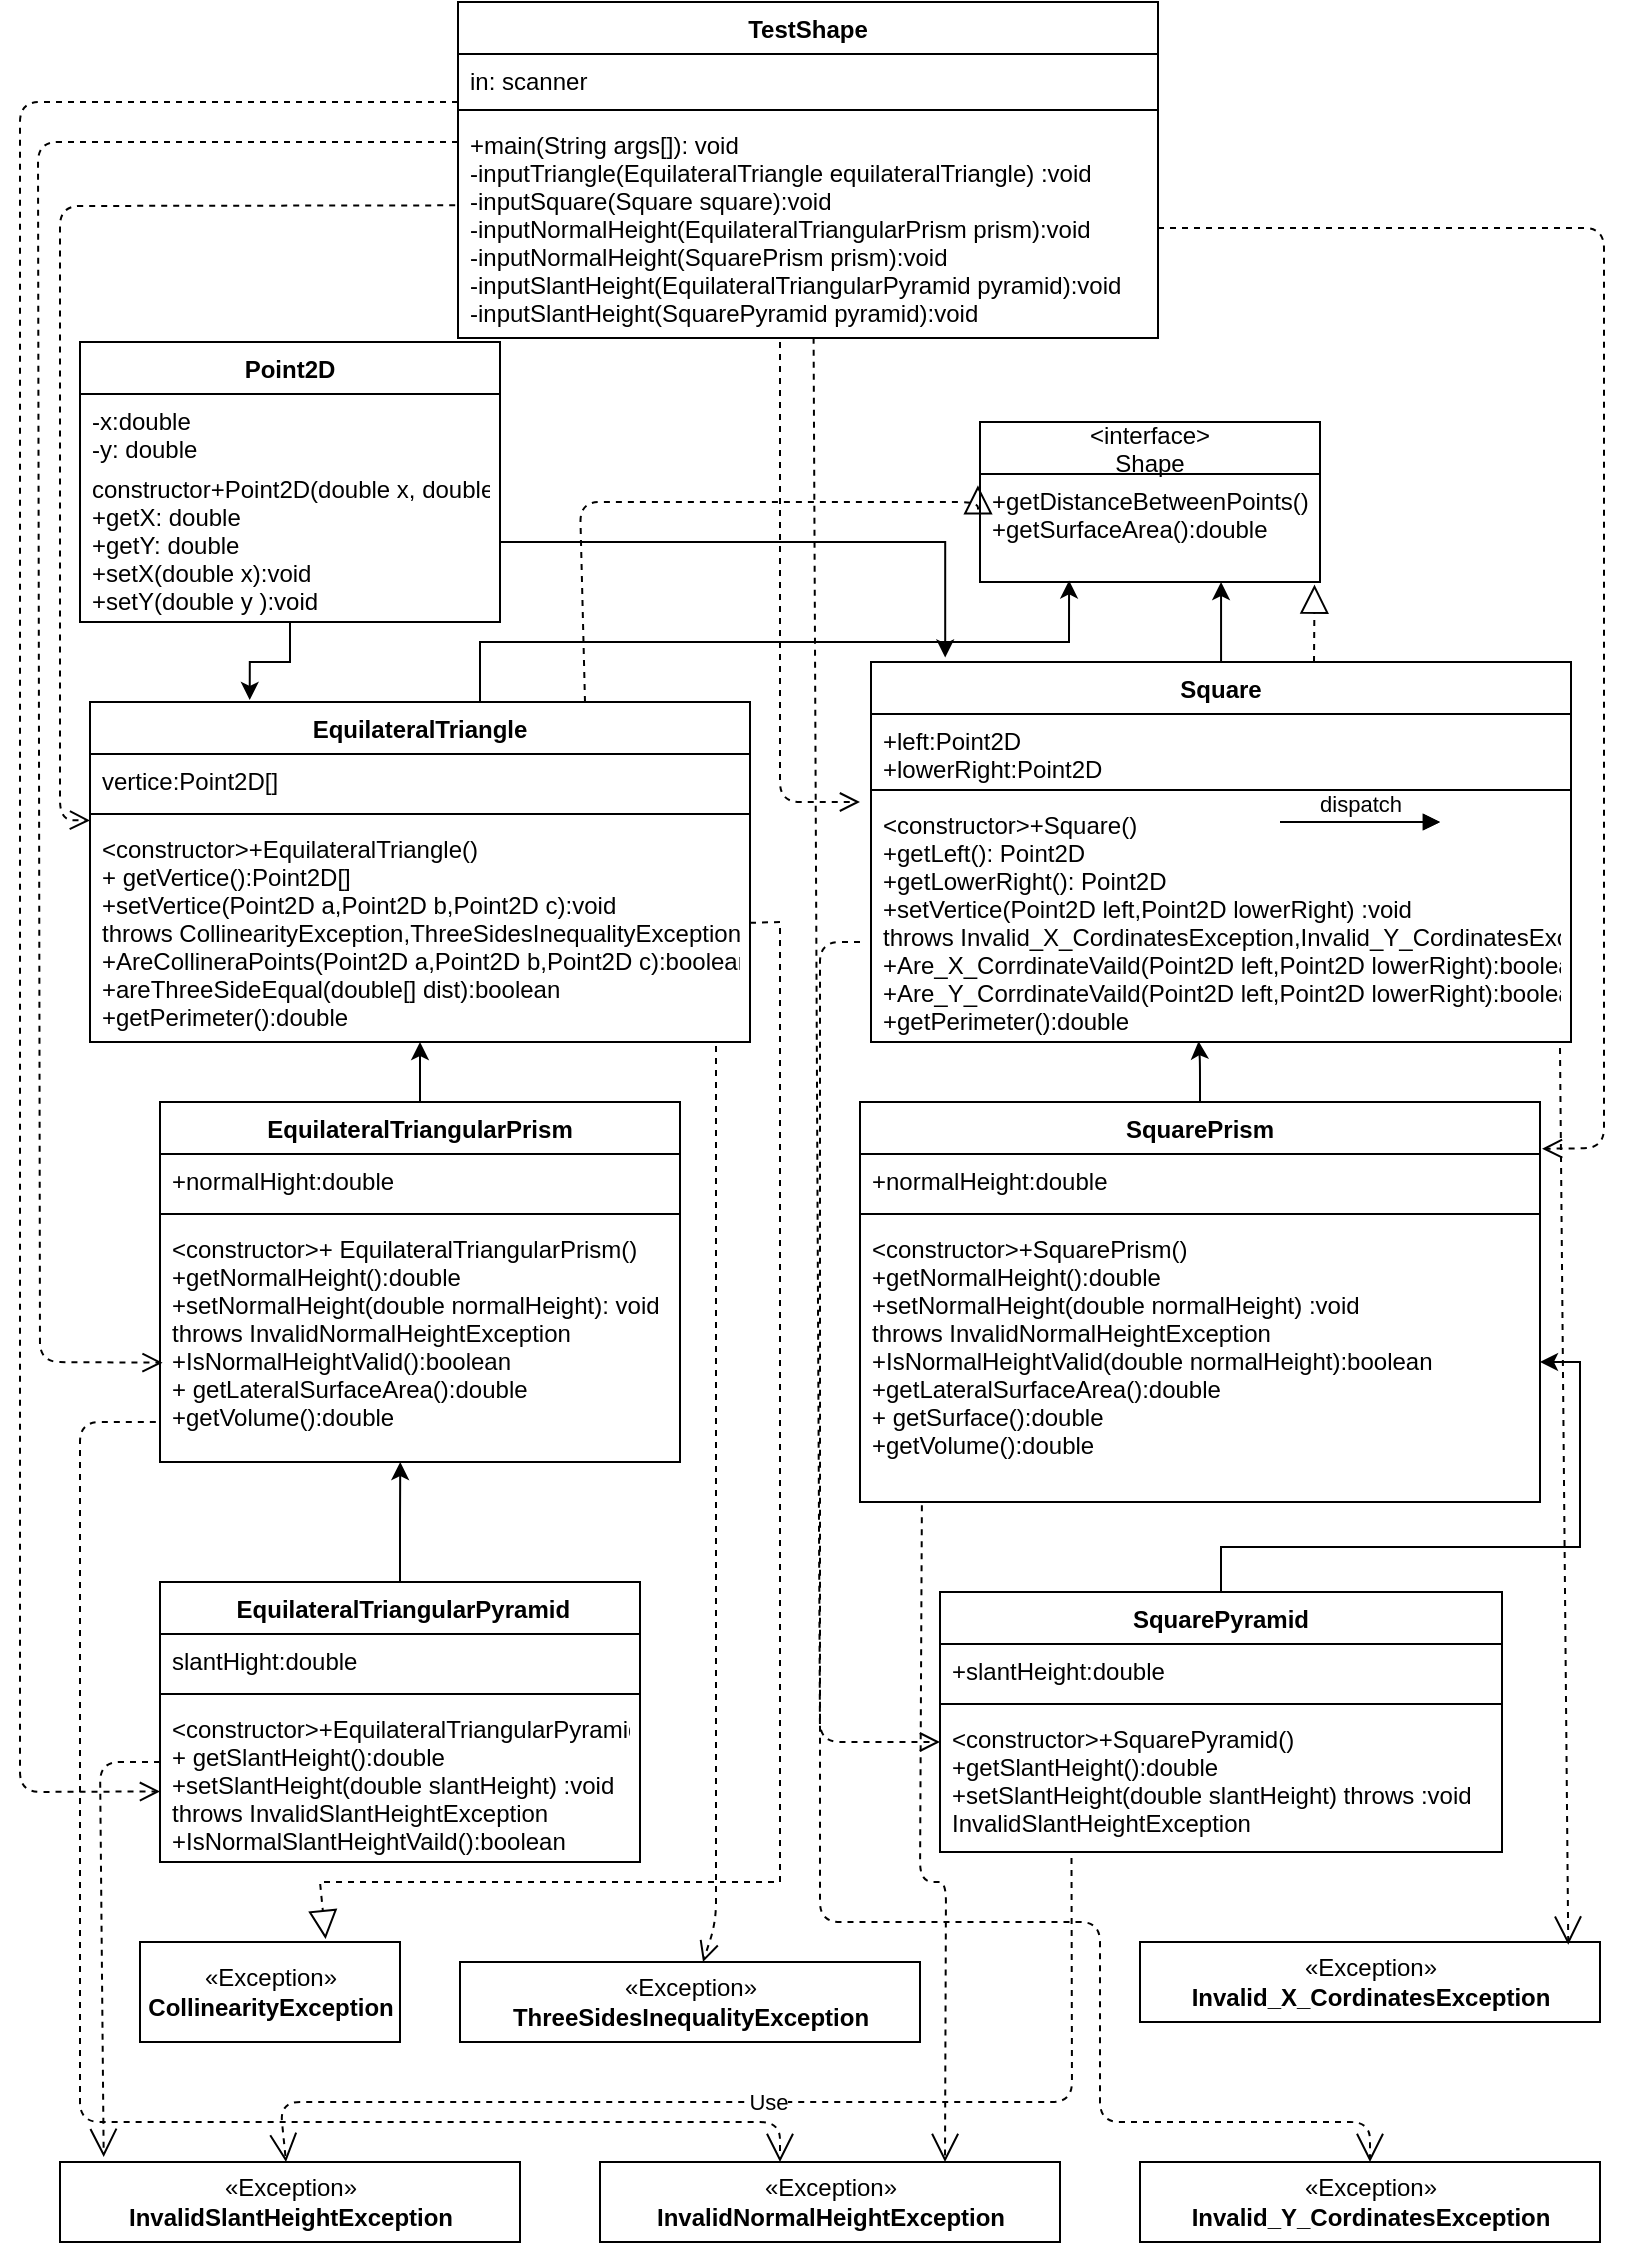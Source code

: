 <mxfile version="14.7.3" type="github">
  <diagram id="C5RBs43oDa-KdzZeNtuy" name="Page-1">
    <mxGraphModel dx="1673" dy="934" grid="1" gridSize="10" guides="1" tooltips="1" connect="1" arrows="1" fold="1" page="1" pageScale="1" pageWidth="827" pageHeight="1169" math="0" shadow="0">
      <root>
        <mxCell id="WIyWlLk6GJQsqaUBKTNV-0" />
        <mxCell id="WIyWlLk6GJQsqaUBKTNV-1" parent="WIyWlLk6GJQsqaUBKTNV-0" />
        <mxCell id="0rtbkH3wDljrIdaR5obe-0" value="TestShape" style="swimlane;fontStyle=1;align=center;verticalAlign=top;childLayout=stackLayout;horizontal=1;startSize=26;horizontalStack=0;resizeParent=1;resizeParentMax=0;resizeLast=0;collapsible=1;marginBottom=0;" vertex="1" parent="WIyWlLk6GJQsqaUBKTNV-1">
          <mxGeometry x="239" width="350" height="168" as="geometry">
            <mxRectangle x="40" y="80" width="90" height="26" as="alternateBounds" />
          </mxGeometry>
        </mxCell>
        <mxCell id="0rtbkH3wDljrIdaR5obe-1" value="in: scanner" style="text;strokeColor=none;fillColor=none;align=left;verticalAlign=top;spacingLeft=4;spacingRight=4;overflow=hidden;rotatable=0;points=[[0,0.5],[1,0.5]];portConstraint=eastwest;" vertex="1" parent="0rtbkH3wDljrIdaR5obe-0">
          <mxGeometry y="26" width="350" height="24" as="geometry" />
        </mxCell>
        <mxCell id="0rtbkH3wDljrIdaR5obe-2" value="" style="line;strokeWidth=1;fillColor=none;align=left;verticalAlign=middle;spacingTop=-1;spacingLeft=3;spacingRight=3;rotatable=0;labelPosition=right;points=[];portConstraint=eastwest;" vertex="1" parent="0rtbkH3wDljrIdaR5obe-0">
          <mxGeometry y="50" width="350" height="8" as="geometry" />
        </mxCell>
        <mxCell id="0rtbkH3wDljrIdaR5obe-3" value="+main(String args[]): void&#xa;-inputTriangle(EquilateralTriangle equilateralTriangle) :void&#xa;-inputSquare(Square square):void&#xa;-inputNormalHeight(EquilateralTriangularPrism prism):void&#xa;-inputNormalHeight(SquarePrism prism):void&#xa;-inputSlantHeight(EquilateralTriangularPyramid pyramid):void&#xa;-inputSlantHeight(SquarePyramid pyramid):void&#xa;" style="text;strokeColor=none;fillColor=none;align=left;verticalAlign=top;spacingLeft=4;spacingRight=4;overflow=hidden;rotatable=0;points=[[0,0.5],[1,0.5]];portConstraint=eastwest;" vertex="1" parent="0rtbkH3wDljrIdaR5obe-0">
          <mxGeometry y="58" width="350" height="110" as="geometry" />
        </mxCell>
        <mxCell id="0rtbkH3wDljrIdaR5obe-90" style="edgeStyle=orthogonalEdgeStyle;rounded=0;orthogonalLoop=1;jettySize=auto;html=1;entryX=0.242;entryY=-0.006;entryDx=0;entryDy=0;entryPerimeter=0;" edge="1" parent="WIyWlLk6GJQsqaUBKTNV-1" source="0rtbkH3wDljrIdaR5obe-10" target="0rtbkH3wDljrIdaR5obe-23">
          <mxGeometry relative="1" as="geometry" />
        </mxCell>
        <mxCell id="0rtbkH3wDljrIdaR5obe-10" value="Point2D" style="swimlane;fontStyle=1;align=center;verticalAlign=top;childLayout=stackLayout;horizontal=1;startSize=26;horizontalStack=0;resizeParent=1;resizeParentMax=0;resizeLast=0;collapsible=1;marginBottom=0;" vertex="1" parent="WIyWlLk6GJQsqaUBKTNV-1">
          <mxGeometry x="50" y="170" width="210" height="140" as="geometry">
            <mxRectangle x="480" y="67" width="80" height="26" as="alternateBounds" />
          </mxGeometry>
        </mxCell>
        <mxCell id="0rtbkH3wDljrIdaR5obe-11" value="-x:double&#xa;-y: double" style="text;strokeColor=none;fillColor=none;align=left;verticalAlign=top;spacingLeft=4;spacingRight=4;overflow=hidden;rotatable=0;points=[[0,0.5],[1,0.5]];portConstraint=eastwest;" vertex="1" parent="0rtbkH3wDljrIdaR5obe-10">
          <mxGeometry y="26" width="210" height="34" as="geometry" />
        </mxCell>
        <mxCell id="0rtbkH3wDljrIdaR5obe-13" value="constructor+Point2D(double x, double y)&#xa;+getX: double&#xa;+getY: double&#xa;+setX(double x):void&#xa;+setY(double y ):void" style="text;strokeColor=none;fillColor=none;align=left;verticalAlign=top;spacingLeft=4;spacingRight=4;overflow=hidden;rotatable=0;points=[[0,0.5],[1,0.5]];portConstraint=eastwest;" vertex="1" parent="0rtbkH3wDljrIdaR5obe-10">
          <mxGeometry y="60" width="210" height="80" as="geometry" />
        </mxCell>
        <mxCell id="0rtbkH3wDljrIdaR5obe-19" value="&lt;interface&gt;&#xa;Shape" style="swimlane;fontStyle=0;childLayout=stackLayout;horizontal=1;startSize=26;fillColor=none;horizontalStack=0;resizeParent=1;resizeParentMax=0;resizeLast=0;collapsible=1;marginBottom=0;" vertex="1" parent="WIyWlLk6GJQsqaUBKTNV-1">
          <mxGeometry x="500" y="210" width="170" height="80" as="geometry">
            <mxRectangle x="680" y="60" width="90" height="30" as="alternateBounds" />
          </mxGeometry>
        </mxCell>
        <mxCell id="0rtbkH3wDljrIdaR5obe-20" value="+getDistanceBetweenPoints():double[]&#xa;+getSurfaceArea():double&#xa;" style="text;strokeColor=none;fillColor=none;align=left;verticalAlign=top;spacingLeft=4;spacingRight=4;overflow=hidden;rotatable=0;points=[[0,0.5],[1,0.5]];portConstraint=eastwest;" vertex="1" parent="0rtbkH3wDljrIdaR5obe-19">
          <mxGeometry y="26" width="170" height="54" as="geometry" />
        </mxCell>
        <mxCell id="0rtbkH3wDljrIdaR5obe-80" style="edgeStyle=orthogonalEdgeStyle;rounded=0;orthogonalLoop=1;jettySize=auto;html=1;entryX=0.262;entryY=0.986;entryDx=0;entryDy=0;entryPerimeter=0;" edge="1" parent="WIyWlLk6GJQsqaUBKTNV-1" source="0rtbkH3wDljrIdaR5obe-23" target="0rtbkH3wDljrIdaR5obe-20">
          <mxGeometry relative="1" as="geometry">
            <mxPoint x="550" y="300" as="targetPoint" />
            <Array as="points">
              <mxPoint x="250" y="320" />
              <mxPoint x="545" y="320" />
            </Array>
          </mxGeometry>
        </mxCell>
        <mxCell id="0rtbkH3wDljrIdaR5obe-23" value="EquilateralTriangle&#xa;" style="swimlane;fontStyle=1;align=center;verticalAlign=top;childLayout=stackLayout;horizontal=1;startSize=26;horizontalStack=0;resizeParent=1;resizeParentMax=0;resizeLast=0;collapsible=1;marginBottom=0;" vertex="1" parent="WIyWlLk6GJQsqaUBKTNV-1">
          <mxGeometry x="55" y="350" width="330" height="170" as="geometry">
            <mxRectangle x="340" y="82" width="140" height="26" as="alternateBounds" />
          </mxGeometry>
        </mxCell>
        <mxCell id="0rtbkH3wDljrIdaR5obe-24" value="vertice:Point2D[]" style="text;strokeColor=none;fillColor=none;align=left;verticalAlign=top;spacingLeft=4;spacingRight=4;overflow=hidden;rotatable=0;points=[[0,0.5],[1,0.5]];portConstraint=eastwest;" vertex="1" parent="0rtbkH3wDljrIdaR5obe-23">
          <mxGeometry y="26" width="330" height="26" as="geometry" />
        </mxCell>
        <mxCell id="0rtbkH3wDljrIdaR5obe-25" value="" style="line;strokeWidth=1;fillColor=none;align=left;verticalAlign=middle;spacingTop=-1;spacingLeft=3;spacingRight=3;rotatable=0;labelPosition=right;points=[];portConstraint=eastwest;" vertex="1" parent="0rtbkH3wDljrIdaR5obe-23">
          <mxGeometry y="52" width="330" height="8" as="geometry" />
        </mxCell>
        <mxCell id="0rtbkH3wDljrIdaR5obe-26" value="&lt;constructor&gt;+EquilateralTriangle()&#xa;+ getVertice():Point2D[]&#xa;+setVertice(Point2D a,Point2D b,Point2D c):void &#xa;throws CollinearityException,ThreeSidesInequalityException&#xa;+AreCollineraPoints(Point2D a,Point2D b,Point2D c):boolean&#xa;+areThreeSideEqual(double[] dist):boolean&#xa;+getPerimeter():double" style="text;strokeColor=none;fillColor=none;align=left;verticalAlign=top;spacingLeft=4;spacingRight=4;overflow=hidden;rotatable=0;points=[[0,0.5],[1,0.5]];portConstraint=eastwest;" vertex="1" parent="0rtbkH3wDljrIdaR5obe-23">
          <mxGeometry y="60" width="330" height="110" as="geometry" />
        </mxCell>
        <mxCell id="0rtbkH3wDljrIdaR5obe-71" style="edgeStyle=orthogonalEdgeStyle;rounded=0;orthogonalLoop=1;jettySize=auto;html=1;exitX=0.5;exitY=0;exitDx=0;exitDy=0;entryX=0.5;entryY=1;entryDx=0;entryDy=0;entryPerimeter=0;" edge="1" parent="WIyWlLk6GJQsqaUBKTNV-1" source="0rtbkH3wDljrIdaR5obe-29" target="0rtbkH3wDljrIdaR5obe-26">
          <mxGeometry relative="1" as="geometry" />
        </mxCell>
        <mxCell id="0rtbkH3wDljrIdaR5obe-29" value="EquilateralTriangularPrism" style="swimlane;fontStyle=1;align=center;verticalAlign=top;childLayout=stackLayout;horizontal=1;startSize=26;horizontalStack=0;resizeParent=1;resizeParentMax=0;resizeLast=0;collapsible=1;marginBottom=0;" vertex="1" parent="WIyWlLk6GJQsqaUBKTNV-1">
          <mxGeometry x="90" y="550" width="260" height="180" as="geometry">
            <mxRectangle x="140" y="120" width="190" height="26" as="alternateBounds" />
          </mxGeometry>
        </mxCell>
        <mxCell id="0rtbkH3wDljrIdaR5obe-30" value="+normalHight:double" style="text;strokeColor=none;fillColor=none;align=left;verticalAlign=top;spacingLeft=4;spacingRight=4;overflow=hidden;rotatable=0;points=[[0,0.5],[1,0.5]];portConstraint=eastwest;" vertex="1" parent="0rtbkH3wDljrIdaR5obe-29">
          <mxGeometry y="26" width="260" height="26" as="geometry" />
        </mxCell>
        <mxCell id="0rtbkH3wDljrIdaR5obe-31" value="" style="line;strokeWidth=1;fillColor=none;align=left;verticalAlign=middle;spacingTop=-1;spacingLeft=3;spacingRight=3;rotatable=0;labelPosition=right;points=[];portConstraint=eastwest;" vertex="1" parent="0rtbkH3wDljrIdaR5obe-29">
          <mxGeometry y="52" width="260" height="8" as="geometry" />
        </mxCell>
        <mxCell id="0rtbkH3wDljrIdaR5obe-32" value="&lt;constructor&gt;+ EquilateralTriangularPrism()&#xa;+getNormalHeight():double&#xa;+setNormalHeight(double normalHeight): void &#xa;	throws InvalidNormalHeightException&#xa;+IsNormalHeightValid():boolean&#xa;+ getLateralSurfaceArea():double&#xa;+getVolume():double" style="text;strokeColor=none;fillColor=none;align=left;verticalAlign=top;spacingLeft=4;spacingRight=4;overflow=hidden;rotatable=0;points=[[0,0.5],[1,0.5]];portConstraint=eastwest;" vertex="1" parent="0rtbkH3wDljrIdaR5obe-29">
          <mxGeometry y="60" width="260" height="120" as="geometry" />
        </mxCell>
        <mxCell id="0rtbkH3wDljrIdaR5obe-76" style="edgeStyle=orthogonalEdgeStyle;rounded=0;orthogonalLoop=1;jettySize=auto;html=1;entryX=0.462;entryY=1;entryDx=0;entryDy=0;entryPerimeter=0;" edge="1" parent="WIyWlLk6GJQsqaUBKTNV-1" source="0rtbkH3wDljrIdaR5obe-33" target="0rtbkH3wDljrIdaR5obe-32">
          <mxGeometry relative="1" as="geometry" />
        </mxCell>
        <mxCell id="0rtbkH3wDljrIdaR5obe-33" value=" EquilateralTriangularPyramid" style="swimlane;fontStyle=1;align=center;verticalAlign=top;childLayout=stackLayout;horizontal=1;startSize=26;horizontalStack=0;resizeParent=1;resizeParentMax=0;resizeLast=0;collapsible=1;marginBottom=0;" vertex="1" parent="WIyWlLk6GJQsqaUBKTNV-1">
          <mxGeometry x="90" y="790" width="240" height="140" as="geometry">
            <mxRectangle x="80" y="640" width="200" height="26" as="alternateBounds" />
          </mxGeometry>
        </mxCell>
        <mxCell id="0rtbkH3wDljrIdaR5obe-34" value="slantHight:double" style="text;strokeColor=none;fillColor=none;align=left;verticalAlign=top;spacingLeft=4;spacingRight=4;overflow=hidden;rotatable=0;points=[[0,0.5],[1,0.5]];portConstraint=eastwest;" vertex="1" parent="0rtbkH3wDljrIdaR5obe-33">
          <mxGeometry y="26" width="240" height="26" as="geometry" />
        </mxCell>
        <mxCell id="0rtbkH3wDljrIdaR5obe-35" value="" style="line;strokeWidth=1;fillColor=none;align=left;verticalAlign=middle;spacingTop=-1;spacingLeft=3;spacingRight=3;rotatable=0;labelPosition=right;points=[];portConstraint=eastwest;" vertex="1" parent="0rtbkH3wDljrIdaR5obe-33">
          <mxGeometry y="52" width="240" height="8" as="geometry" />
        </mxCell>
        <mxCell id="0rtbkH3wDljrIdaR5obe-110" value="" style="endArrow=open;endSize=12;dashed=1;html=1;entryX=0.095;entryY=-0.062;entryDx=0;entryDy=0;entryPerimeter=0;" edge="1" parent="0rtbkH3wDljrIdaR5obe-33" target="0rtbkH3wDljrIdaR5obe-64">
          <mxGeometry width="160" relative="1" as="geometry">
            <mxPoint y="90" as="sourcePoint" />
            <mxPoint x="160" y="90" as="targetPoint" />
            <Array as="points">
              <mxPoint x="-30" y="90" />
            </Array>
          </mxGeometry>
        </mxCell>
        <mxCell id="0rtbkH3wDljrIdaR5obe-36" value="&lt;constructor&gt;+EquilateralTriangularPyramid()&#xa;+ getSlantHeight():double&#xa;+setSlantHeight(double slantHeight) :void&#xa;	throws InvalidSlantHeightException&#xa;+IsNormalSlantHeightVaild():boolean" style="text;strokeColor=none;fillColor=none;align=left;verticalAlign=top;spacingLeft=4;spacingRight=4;overflow=hidden;rotatable=0;points=[[0,0.5],[1,0.5]];portConstraint=eastwest;" vertex="1" parent="0rtbkH3wDljrIdaR5obe-33">
          <mxGeometry y="60" width="240" height="80" as="geometry" />
        </mxCell>
        <mxCell id="0rtbkH3wDljrIdaR5obe-81" style="edgeStyle=orthogonalEdgeStyle;rounded=0;orthogonalLoop=1;jettySize=auto;html=1;entryX=0.709;entryY=1;entryDx=0;entryDy=0;entryPerimeter=0;" edge="1" parent="WIyWlLk6GJQsqaUBKTNV-1" source="0rtbkH3wDljrIdaR5obe-37" target="0rtbkH3wDljrIdaR5obe-20">
          <mxGeometry relative="1" as="geometry" />
        </mxCell>
        <mxCell id="0rtbkH3wDljrIdaR5obe-37" value="Square" style="swimlane;fontStyle=1;align=center;verticalAlign=top;childLayout=stackLayout;horizontal=1;startSize=26;horizontalStack=0;resizeParent=1;resizeParentMax=0;resizeLast=0;collapsible=1;marginBottom=0;" vertex="1" parent="WIyWlLk6GJQsqaUBKTNV-1">
          <mxGeometry x="445.5" y="330" width="350" height="190" as="geometry">
            <mxRectangle x="595" y="240" width="70" height="26" as="alternateBounds" />
          </mxGeometry>
        </mxCell>
        <mxCell id="0rtbkH3wDljrIdaR5obe-107" value="" style="endArrow=block;dashed=1;endFill=0;endSize=12;html=1;entryX=0.984;entryY=1.024;entryDx=0;entryDy=0;entryPerimeter=0;" edge="1" parent="0rtbkH3wDljrIdaR5obe-37" target="0rtbkH3wDljrIdaR5obe-20">
          <mxGeometry width="160" relative="1" as="geometry">
            <mxPoint x="221.5" as="sourcePoint" />
            <mxPoint x="381.5" as="targetPoint" />
          </mxGeometry>
        </mxCell>
        <mxCell id="0rtbkH3wDljrIdaR5obe-38" value="+left:Point2D&#xa;+lowerRight:Point2D" style="text;strokeColor=none;fillColor=none;align=left;verticalAlign=top;spacingLeft=4;spacingRight=4;overflow=hidden;rotatable=0;points=[[0,0.5],[1,0.5]];portConstraint=eastwest;" vertex="1" parent="0rtbkH3wDljrIdaR5obe-37">
          <mxGeometry y="26" width="350" height="34" as="geometry" />
        </mxCell>
        <mxCell id="0rtbkH3wDljrIdaR5obe-39" value="" style="line;strokeWidth=1;fillColor=none;align=left;verticalAlign=middle;spacingTop=-1;spacingLeft=3;spacingRight=3;rotatable=0;labelPosition=right;points=[];portConstraint=eastwest;" vertex="1" parent="0rtbkH3wDljrIdaR5obe-37">
          <mxGeometry y="60" width="350" height="8" as="geometry" />
        </mxCell>
        <mxCell id="0rtbkH3wDljrIdaR5obe-40" value="&lt;constructor&gt;+Square()&#xa;+getLeft(): Point2D&#xa;+getLowerRight(): Point2D&#xa;+setVertice(Point2D left,Point2D lowerRight) :void&#xa;	throws Invalid_X_CordinatesException,Invalid_Y_CordinatesException&#xa;+Are_X_CorrdinateVaild(Point2D left,Point2D lowerRight):boolean&#xa;+Are_Y_CorrdinateVaild(Point2D left,Point2D lowerRight):boolean&#xa;+getPerimeter():double&#xa;" style="text;strokeColor=none;fillColor=none;align=left;verticalAlign=top;spacingLeft=4;spacingRight=4;overflow=hidden;rotatable=0;points=[[0,0.5],[1,0.5]];portConstraint=eastwest;" vertex="1" parent="0rtbkH3wDljrIdaR5obe-37">
          <mxGeometry y="68" width="350" height="122" as="geometry" />
        </mxCell>
        <mxCell id="0rtbkH3wDljrIdaR5obe-84" style="edgeStyle=orthogonalEdgeStyle;rounded=1;orthogonalLoop=1;jettySize=auto;html=1;entryX=0.468;entryY=0.997;entryDx=0;entryDy=0;entryPerimeter=0;" edge="1" parent="WIyWlLk6GJQsqaUBKTNV-1" source="0rtbkH3wDljrIdaR5obe-42" target="0rtbkH3wDljrIdaR5obe-40">
          <mxGeometry relative="1" as="geometry" />
        </mxCell>
        <mxCell id="0rtbkH3wDljrIdaR5obe-42" value="SquarePrism" style="swimlane;fontStyle=1;align=center;verticalAlign=top;childLayout=stackLayout;horizontal=1;startSize=26;horizontalStack=0;resizeParent=1;resizeParentMax=0;resizeLast=0;collapsible=1;marginBottom=0;" vertex="1" parent="WIyWlLk6GJQsqaUBKTNV-1">
          <mxGeometry x="440" y="550" width="340" height="200" as="geometry">
            <mxRectangle x="610" y="370" width="110" height="26" as="alternateBounds" />
          </mxGeometry>
        </mxCell>
        <mxCell id="0rtbkH3wDljrIdaR5obe-43" value="+normalHeight:double" style="text;strokeColor=none;fillColor=none;align=left;verticalAlign=top;spacingLeft=4;spacingRight=4;overflow=hidden;rotatable=0;points=[[0,0.5],[1,0.5]];portConstraint=eastwest;" vertex="1" parent="0rtbkH3wDljrIdaR5obe-42">
          <mxGeometry y="26" width="340" height="26" as="geometry" />
        </mxCell>
        <mxCell id="0rtbkH3wDljrIdaR5obe-44" value="" style="line;strokeWidth=1;fillColor=none;align=left;verticalAlign=middle;spacingTop=-1;spacingLeft=3;spacingRight=3;rotatable=0;labelPosition=right;points=[];portConstraint=eastwest;" vertex="1" parent="0rtbkH3wDljrIdaR5obe-42">
          <mxGeometry y="52" width="340" height="8" as="geometry" />
        </mxCell>
        <mxCell id="0rtbkH3wDljrIdaR5obe-45" value="&lt;constructor&gt;+SquarePrism()&#xa;+getNormalHeight():double&#xa;+setNormalHeight(double normalHeight) :void&#xa;	throws InvalidNormalHeightException&#xa;+IsNormalHeightValid(double normalHeight):boolean&#xa;+getLateralSurfaceArea():double&#xa;+ getSurface():double&#xa;+getVolume():double" style="text;strokeColor=none;fillColor=none;align=left;verticalAlign=top;spacingLeft=4;spacingRight=4;overflow=hidden;rotatable=0;points=[[0,0.5],[1,0.5]];portConstraint=eastwest;" vertex="1" parent="0rtbkH3wDljrIdaR5obe-42">
          <mxGeometry y="60" width="340" height="140" as="geometry" />
        </mxCell>
        <mxCell id="0rtbkH3wDljrIdaR5obe-88" style="edgeStyle=orthogonalEdgeStyle;rounded=0;orthogonalLoop=1;jettySize=auto;html=1;exitX=0.5;exitY=0;exitDx=0;exitDy=0;" edge="1" parent="WIyWlLk6GJQsqaUBKTNV-1" source="0rtbkH3wDljrIdaR5obe-46" target="0rtbkH3wDljrIdaR5obe-45">
          <mxGeometry relative="1" as="geometry">
            <mxPoint x="620.714" y="760" as="targetPoint" />
          </mxGeometry>
        </mxCell>
        <mxCell id="0rtbkH3wDljrIdaR5obe-46" value="SquarePyramid" style="swimlane;fontStyle=1;align=center;verticalAlign=top;childLayout=stackLayout;horizontal=1;startSize=26;horizontalStack=0;resizeParent=1;resizeParentMax=0;resizeLast=0;collapsible=1;marginBottom=0;" vertex="1" parent="WIyWlLk6GJQsqaUBKTNV-1">
          <mxGeometry x="480" y="795" width="281" height="130" as="geometry" />
        </mxCell>
        <mxCell id="0rtbkH3wDljrIdaR5obe-47" value="+slantHeight:double" style="text;strokeColor=none;fillColor=none;align=left;verticalAlign=top;spacingLeft=4;spacingRight=4;overflow=hidden;rotatable=0;points=[[0,0.5],[1,0.5]];portConstraint=eastwest;" vertex="1" parent="0rtbkH3wDljrIdaR5obe-46">
          <mxGeometry y="26" width="281" height="26" as="geometry" />
        </mxCell>
        <mxCell id="0rtbkH3wDljrIdaR5obe-48" value="" style="line;strokeWidth=1;fillColor=none;align=left;verticalAlign=middle;spacingTop=-1;spacingLeft=3;spacingRight=3;rotatable=0;labelPosition=right;points=[];portConstraint=eastwest;" vertex="1" parent="0rtbkH3wDljrIdaR5obe-46">
          <mxGeometry y="52" width="281" height="8" as="geometry" />
        </mxCell>
        <mxCell id="0rtbkH3wDljrIdaR5obe-49" value="&lt;constructor&gt;+SquarePyramid()&#xa;+getSlantHeight():double&#xa;+setSlantHeight(double slantHeight) throws :void&#xa;	InvalidSlantHeightException" style="text;strokeColor=none;fillColor=none;align=left;verticalAlign=top;spacingLeft=4;spacingRight=4;overflow=hidden;rotatable=0;points=[[0,0.5],[1,0.5]];portConstraint=eastwest;" vertex="1" parent="0rtbkH3wDljrIdaR5obe-46">
          <mxGeometry y="60" width="281" height="70" as="geometry" />
        </mxCell>
        <mxCell id="0rtbkH3wDljrIdaR5obe-60" value="«Exception»&lt;br&gt;&lt;b&gt;Invalid_X_CordinatesException&lt;/b&gt;" style="html=1;" vertex="1" parent="WIyWlLk6GJQsqaUBKTNV-1">
          <mxGeometry x="580" y="970" width="230" height="40" as="geometry" />
        </mxCell>
        <mxCell id="0rtbkH3wDljrIdaR5obe-61" value="«Exception»&lt;br&gt;&lt;b&gt;CollinearityException&lt;/b&gt;" style="html=1;" vertex="1" parent="WIyWlLk6GJQsqaUBKTNV-1">
          <mxGeometry x="80" y="970" width="130" height="50" as="geometry" />
        </mxCell>
        <mxCell id="0rtbkH3wDljrIdaR5obe-62" value="«Exception»&lt;br&gt;&lt;b&gt;Invalid_Y_CordinatesException&lt;/b&gt;" style="html=1;" vertex="1" parent="WIyWlLk6GJQsqaUBKTNV-1">
          <mxGeometry x="580" y="1080" width="230" height="40" as="geometry" />
        </mxCell>
        <mxCell id="0rtbkH3wDljrIdaR5obe-63" value="«Exception»&lt;br&gt;&lt;b&gt;InvalidNormalHeightException&lt;/b&gt;" style="html=1;" vertex="1" parent="WIyWlLk6GJQsqaUBKTNV-1">
          <mxGeometry x="310" y="1080" width="230" height="40" as="geometry" />
        </mxCell>
        <mxCell id="0rtbkH3wDljrIdaR5obe-64" value="«Exception»&lt;br&gt;&lt;b&gt;InvalidSlantHeightException&lt;/b&gt;" style="html=1;" vertex="1" parent="WIyWlLk6GJQsqaUBKTNV-1">
          <mxGeometry x="40" y="1080" width="230" height="40" as="geometry" />
        </mxCell>
        <mxCell id="0rtbkH3wDljrIdaR5obe-65" value="«Exception»&lt;br&gt;&lt;b&gt;ThreeSidesInequalityException&lt;/b&gt;" style="html=1;" vertex="1" parent="WIyWlLk6GJQsqaUBKTNV-1">
          <mxGeometry x="240" y="980" width="230" height="40" as="geometry" />
        </mxCell>
        <mxCell id="0rtbkH3wDljrIdaR5obe-68" value="dispatch" style="html=1;verticalAlign=bottom;endArrow=block;" edge="1" parent="WIyWlLk6GJQsqaUBKTNV-1">
          <mxGeometry width="80" relative="1" as="geometry">
            <mxPoint x="650" y="410" as="sourcePoint" />
            <mxPoint x="730" y="410" as="targetPoint" />
          </mxGeometry>
        </mxCell>
        <mxCell id="0rtbkH3wDljrIdaR5obe-70" value="dispatch" style="html=1;verticalAlign=bottom;endArrow=block;" edge="1" parent="WIyWlLk6GJQsqaUBKTNV-1">
          <mxGeometry width="80" relative="1" as="geometry">
            <mxPoint x="650" y="410" as="sourcePoint" />
            <mxPoint x="730" y="410" as="targetPoint" />
          </mxGeometry>
        </mxCell>
        <mxCell id="0rtbkH3wDljrIdaR5obe-89" style="edgeStyle=orthogonalEdgeStyle;rounded=0;orthogonalLoop=1;jettySize=auto;html=1;entryX=0.106;entryY=-0.012;entryDx=0;entryDy=0;entryPerimeter=0;" edge="1" parent="WIyWlLk6GJQsqaUBKTNV-1" source="0rtbkH3wDljrIdaR5obe-13" target="0rtbkH3wDljrIdaR5obe-37">
          <mxGeometry relative="1" as="geometry" />
        </mxCell>
        <mxCell id="0rtbkH3wDljrIdaR5obe-91" value="" style="html=1;verticalAlign=bottom;endArrow=open;dashed=1;endSize=8;" edge="1" parent="WIyWlLk6GJQsqaUBKTNV-1" target="0rtbkH3wDljrIdaR5obe-65">
          <mxGeometry x="-0.07" y="-2" relative="1" as="geometry">
            <mxPoint x="368" y="522" as="sourcePoint" />
            <mxPoint x="368" y="970" as="targetPoint" />
            <Array as="points">
              <mxPoint x="368" y="960" />
            </Array>
            <mxPoint as="offset" />
          </mxGeometry>
        </mxCell>
        <mxCell id="0rtbkH3wDljrIdaR5obe-92" value="" style="html=1;verticalAlign=bottom;endArrow=open;dashed=1;endSize=8;exitX=-0.004;exitY=0.397;exitDx=0;exitDy=0;exitPerimeter=0;entryX=0;entryY=-0.007;entryDx=0;entryDy=0;entryPerimeter=0;" edge="1" parent="WIyWlLk6GJQsqaUBKTNV-1" source="0rtbkH3wDljrIdaR5obe-3" target="0rtbkH3wDljrIdaR5obe-26">
          <mxGeometry relative="1" as="geometry">
            <mxPoint x="130" y="50" as="sourcePoint" />
            <mxPoint x="20" y="430" as="targetPoint" />
            <Array as="points">
              <mxPoint x="40" y="102" />
              <mxPoint x="40" y="409" />
            </Array>
          </mxGeometry>
        </mxCell>
        <mxCell id="0rtbkH3wDljrIdaR5obe-93" value="" style="html=1;verticalAlign=bottom;endArrow=open;dashed=1;endSize=8;" edge="1" parent="WIyWlLk6GJQsqaUBKTNV-1">
          <mxGeometry relative="1" as="geometry">
            <mxPoint x="400" y="170" as="sourcePoint" />
            <mxPoint x="440" y="400" as="targetPoint" />
            <Array as="points">
              <mxPoint x="400" y="400" />
            </Array>
          </mxGeometry>
        </mxCell>
        <mxCell id="0rtbkH3wDljrIdaR5obe-95" value="" style="html=1;verticalAlign=bottom;endArrow=open;dashed=1;endSize=8;entryX=0;entryY=0.559;entryDx=0;entryDy=0;entryPerimeter=0;" edge="1" parent="WIyWlLk6GJQsqaUBKTNV-1" target="0rtbkH3wDljrIdaR5obe-36">
          <mxGeometry relative="1" as="geometry">
            <mxPoint x="239" y="50" as="sourcePoint" />
            <mxPoint x="20" y="894" as="targetPoint" />
            <Array as="points">
              <mxPoint x="20" y="50" />
              <mxPoint x="20" y="895" />
            </Array>
          </mxGeometry>
        </mxCell>
        <mxCell id="0rtbkH3wDljrIdaR5obe-96" value="" style="html=1;verticalAlign=bottom;endArrow=open;dashed=1;endSize=8;entryX=0.005;entryY=0.586;entryDx=0;entryDy=0;entryPerimeter=0;" edge="1" parent="WIyWlLk6GJQsqaUBKTNV-1" target="0rtbkH3wDljrIdaR5obe-32">
          <mxGeometry relative="1" as="geometry">
            <mxPoint x="239" y="70" as="sourcePoint" />
            <mxPoint x="80" y="680" as="targetPoint" />
            <Array as="points">
              <mxPoint x="29" y="70" />
              <mxPoint x="30" y="680" />
            </Array>
          </mxGeometry>
        </mxCell>
        <mxCell id="0rtbkH3wDljrIdaR5obe-102" value="" style="html=1;verticalAlign=bottom;endArrow=open;dashed=1;endSize=8;exitX=1;exitY=0.5;exitDx=0;exitDy=0;entryX=1.003;entryY=0.117;entryDx=0;entryDy=0;entryPerimeter=0;" edge="1" parent="WIyWlLk6GJQsqaUBKTNV-1" source="0rtbkH3wDljrIdaR5obe-3" target="0rtbkH3wDljrIdaR5obe-42">
          <mxGeometry relative="1" as="geometry">
            <mxPoint x="720" y="60" as="sourcePoint" />
            <mxPoint x="812.069" y="630" as="targetPoint" />
            <Array as="points">
              <mxPoint x="812" y="113" />
              <mxPoint x="812" y="573" />
            </Array>
          </mxGeometry>
        </mxCell>
        <mxCell id="0rtbkH3wDljrIdaR5obe-103" value="" style="html=1;verticalAlign=bottom;endArrow=open;dashed=1;endSize=8;exitX=0.508;exitY=0.999;exitDx=0;exitDy=0;exitPerimeter=0;" edge="1" parent="WIyWlLk6GJQsqaUBKTNV-1" source="0rtbkH3wDljrIdaR5obe-3">
          <mxGeometry relative="1" as="geometry">
            <mxPoint x="370" y="370" as="sourcePoint" />
            <mxPoint x="480" y="870" as="targetPoint" />
            <Array as="points">
              <mxPoint x="420" y="870" />
            </Array>
          </mxGeometry>
        </mxCell>
        <mxCell id="0rtbkH3wDljrIdaR5obe-104" value="" style="endArrow=block;dashed=1;endFill=0;endSize=12;html=1;exitX=0.75;exitY=0;exitDx=0;exitDy=0;entryX=-0.006;entryY=0.105;entryDx=0;entryDy=0;entryPerimeter=0;" edge="1" parent="WIyWlLk6GJQsqaUBKTNV-1" source="0rtbkH3wDljrIdaR5obe-23" target="0rtbkH3wDljrIdaR5obe-20">
          <mxGeometry width="160" relative="1" as="geometry">
            <mxPoint x="260" y="249.66" as="sourcePoint" />
            <mxPoint x="430" y="250" as="targetPoint" />
            <Array as="points">
              <mxPoint x="300" y="250" />
              <mxPoint x="499" y="250" />
            </Array>
          </mxGeometry>
        </mxCell>
        <mxCell id="0rtbkH3wDljrIdaR5obe-106" value="" style="endArrow=block;dashed=1;endFill=0;endSize=12;html=1;entryX=0.714;entryY=-0.029;entryDx=0;entryDy=0;entryPerimeter=0;rounded=0;" edge="1" parent="WIyWlLk6GJQsqaUBKTNV-1" source="0rtbkH3wDljrIdaR5obe-26" target="0rtbkH3wDljrIdaR5obe-61">
          <mxGeometry width="160" relative="1" as="geometry">
            <mxPoint x="390" y="460" as="sourcePoint" />
            <mxPoint x="545" y="490" as="targetPoint" />
            <Array as="points">
              <mxPoint x="400" y="460" />
              <mxPoint x="400" y="940" />
              <mxPoint x="170" y="940" />
            </Array>
          </mxGeometry>
        </mxCell>
        <mxCell id="0rtbkH3wDljrIdaR5obe-109" value="" style="endArrow=open;endSize=12;dashed=1;html=1;exitX=-0.008;exitY=0.833;exitDx=0;exitDy=0;exitPerimeter=0;" edge="1" parent="WIyWlLk6GJQsqaUBKTNV-1" source="0rtbkH3wDljrIdaR5obe-32">
          <mxGeometry width="160" relative="1" as="geometry">
            <mxPoint x="250" y="910" as="sourcePoint" />
            <mxPoint x="400" y="1080" as="targetPoint" />
            <Array as="points">
              <mxPoint x="50" y="710" />
              <mxPoint x="50" y="1060" />
              <mxPoint x="400" y="1060" />
            </Array>
          </mxGeometry>
        </mxCell>
        <mxCell id="0rtbkH3wDljrIdaR5obe-111" value="" style="endArrow=open;endSize=12;dashed=1;html=1;entryX=0.931;entryY=0.033;entryDx=0;entryDy=0;entryPerimeter=0;" edge="1" parent="WIyWlLk6GJQsqaUBKTNV-1" target="0rtbkH3wDljrIdaR5obe-60">
          <mxGeometry width="160" relative="1" as="geometry">
            <mxPoint x="790" y="523" as="sourcePoint" />
            <mxPoint x="800" y="960" as="targetPoint" />
          </mxGeometry>
        </mxCell>
        <mxCell id="0rtbkH3wDljrIdaR5obe-112" value="" style="endArrow=open;endSize=12;dashed=1;html=1;" edge="1" parent="WIyWlLk6GJQsqaUBKTNV-1" target="0rtbkH3wDljrIdaR5obe-62">
          <mxGeometry width="160" relative="1" as="geometry">
            <mxPoint x="440" y="470" as="sourcePoint" />
            <mxPoint x="570" y="720" as="targetPoint" />
            <Array as="points">
              <mxPoint x="420" y="470" />
              <mxPoint x="420" y="960" />
              <mxPoint x="560" y="960" />
              <mxPoint x="560" y="1060" />
              <mxPoint x="695" y="1060" />
            </Array>
          </mxGeometry>
        </mxCell>
        <mxCell id="0rtbkH3wDljrIdaR5obe-113" value="" style="endArrow=open;endSize=12;dashed=1;html=1;exitX=0.091;exitY=1.012;exitDx=0;exitDy=0;exitPerimeter=0;entryX=0.75;entryY=0;entryDx=0;entryDy=0;" edge="1" parent="WIyWlLk6GJQsqaUBKTNV-1" source="0rtbkH3wDljrIdaR5obe-45" target="0rtbkH3wDljrIdaR5obe-63">
          <mxGeometry x="0.083" y="-17" width="160" relative="1" as="geometry">
            <mxPoint x="290" y="910" as="sourcePoint" />
            <mxPoint x="450" y="910" as="targetPoint" />
            <Array as="points">
              <mxPoint x="470" y="940" />
              <mxPoint x="483" y="940" />
            </Array>
            <mxPoint as="offset" />
          </mxGeometry>
        </mxCell>
        <mxCell id="0rtbkH3wDljrIdaR5obe-114" value="Use" style="endArrow=open;endSize=12;dashed=1;html=1;exitX=0.234;exitY=1.043;exitDx=0;exitDy=0;exitPerimeter=0;" edge="1" parent="WIyWlLk6GJQsqaUBKTNV-1" source="0rtbkH3wDljrIdaR5obe-49" target="0rtbkH3wDljrIdaR5obe-64">
          <mxGeometry width="160" relative="1" as="geometry">
            <mxPoint x="540.5" y="960" as="sourcePoint" />
            <mxPoint x="700.5" y="960" as="targetPoint" />
            <Array as="points">
              <mxPoint x="546" y="1050" />
              <mxPoint x="150" y="1050" />
            </Array>
          </mxGeometry>
        </mxCell>
      </root>
    </mxGraphModel>
  </diagram>
</mxfile>
